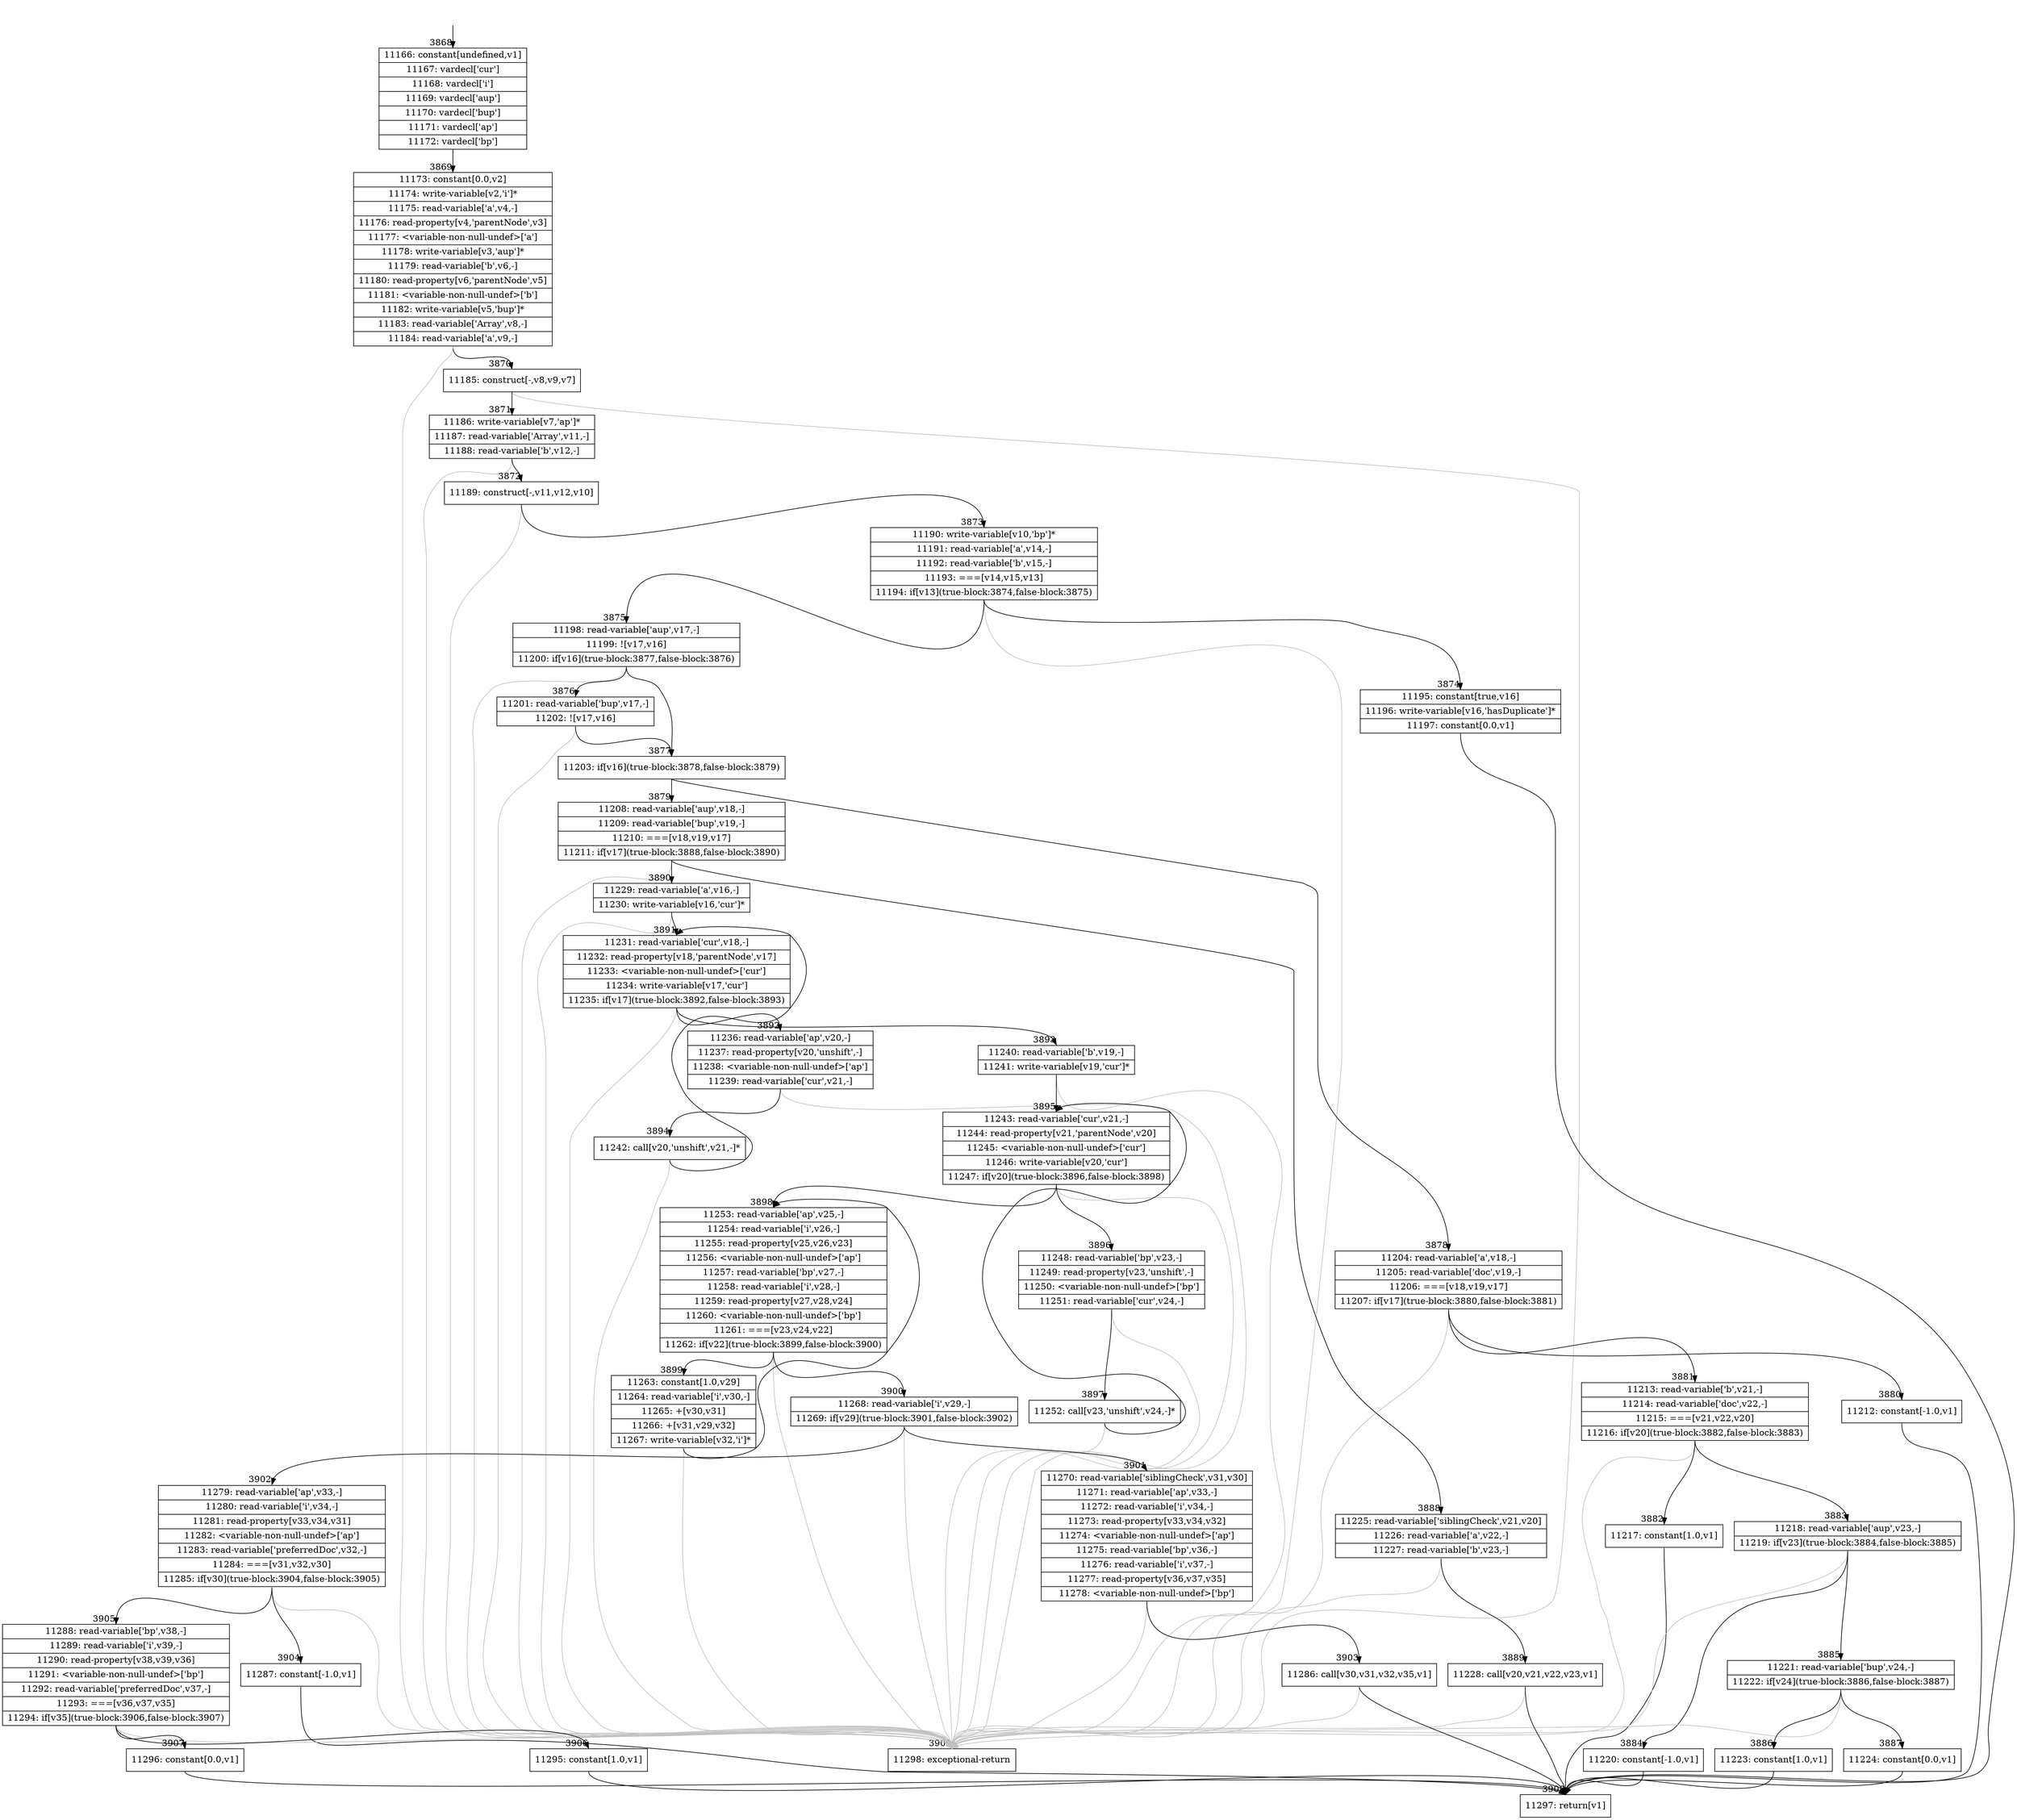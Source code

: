 digraph {
rankdir="TD"
BB_entry257[shape=none,label=""];
BB_entry257 -> BB3868 [tailport=s, headport=n, headlabel="    3868"]
BB3868 [shape=record label="{11166: constant[undefined,v1]|11167: vardecl['cur']|11168: vardecl['i']|11169: vardecl['aup']|11170: vardecl['bup']|11171: vardecl['ap']|11172: vardecl['bp']}" ] 
BB3868 -> BB3869 [tailport=s, headport=n, headlabel="      3869"]
BB3869 [shape=record label="{11173: constant[0.0,v2]|11174: write-variable[v2,'i']*|11175: read-variable['a',v4,-]|11176: read-property[v4,'parentNode',v3]|11177: \<variable-non-null-undef\>['a']|11178: write-variable[v3,'aup']*|11179: read-variable['b',v6,-]|11180: read-property[v6,'parentNode',v5]|11181: \<variable-non-null-undef\>['b']|11182: write-variable[v5,'bup']*|11183: read-variable['Array',v8,-]|11184: read-variable['a',v9,-]}" ] 
BB3869 -> BB3870 [tailport=s, headport=n, headlabel="      3870"]
BB3869 -> BB3909 [tailport=s, headport=n, color=gray, headlabel="      3909"]
BB3870 [shape=record label="{11185: construct[-,v8,v9,v7]}" ] 
BB3870 -> BB3871 [tailport=s, headport=n, headlabel="      3871"]
BB3870 -> BB3909 [tailport=s, headport=n, color=gray]
BB3871 [shape=record label="{11186: write-variable[v7,'ap']*|11187: read-variable['Array',v11,-]|11188: read-variable['b',v12,-]}" ] 
BB3871 -> BB3872 [tailport=s, headport=n, headlabel="      3872"]
BB3871 -> BB3909 [tailport=s, headport=n, color=gray]
BB3872 [shape=record label="{11189: construct[-,v11,v12,v10]}" ] 
BB3872 -> BB3873 [tailport=s, headport=n, headlabel="      3873"]
BB3872 -> BB3909 [tailport=s, headport=n, color=gray]
BB3873 [shape=record label="{11190: write-variable[v10,'bp']*|11191: read-variable['a',v14,-]|11192: read-variable['b',v15,-]|11193: ===[v14,v15,v13]|11194: if[v13](true-block:3874,false-block:3875)}" ] 
BB3873 -> BB3874 [tailport=s, headport=n, headlabel="      3874"]
BB3873 -> BB3875 [tailport=s, headport=n, headlabel="      3875"]
BB3873 -> BB3909 [tailport=s, headport=n, color=gray]
BB3874 [shape=record label="{11195: constant[true,v16]|11196: write-variable[v16,'hasDuplicate']*|11197: constant[0.0,v1]}" ] 
BB3874 -> BB3908 [tailport=s, headport=n, headlabel="      3908"]
BB3875 [shape=record label="{11198: read-variable['aup',v17,-]|11199: ![v17,v16]|11200: if[v16](true-block:3877,false-block:3876)}" ] 
BB3875 -> BB3877 [tailport=s, headport=n, headlabel="      3877"]
BB3875 -> BB3876 [tailport=s, headport=n, headlabel="      3876"]
BB3875 -> BB3909 [tailport=s, headport=n, color=gray]
BB3876 [shape=record label="{11201: read-variable['bup',v17,-]|11202: ![v17,v16]}" ] 
BB3876 -> BB3877 [tailport=s, headport=n]
BB3876 -> BB3909 [tailport=s, headport=n, color=gray]
BB3877 [shape=record label="{11203: if[v16](true-block:3878,false-block:3879)}" ] 
BB3877 -> BB3878 [tailport=s, headport=n, headlabel="      3878"]
BB3877 -> BB3879 [tailport=s, headport=n, headlabel="      3879"]
BB3878 [shape=record label="{11204: read-variable['a',v18,-]|11205: read-variable['doc',v19,-]|11206: ===[v18,v19,v17]|11207: if[v17](true-block:3880,false-block:3881)}" ] 
BB3878 -> BB3880 [tailport=s, headport=n, headlabel="      3880"]
BB3878 -> BB3881 [tailport=s, headport=n, headlabel="      3881"]
BB3878 -> BB3909 [tailport=s, headport=n, color=gray]
BB3879 [shape=record label="{11208: read-variable['aup',v18,-]|11209: read-variable['bup',v19,-]|11210: ===[v18,v19,v17]|11211: if[v17](true-block:3888,false-block:3890)}" ] 
BB3879 -> BB3888 [tailport=s, headport=n, headlabel="      3888"]
BB3879 -> BB3890 [tailport=s, headport=n, headlabel="      3890"]
BB3879 -> BB3909 [tailport=s, headport=n, color=gray]
BB3880 [shape=record label="{11212: constant[-1.0,v1]}" ] 
BB3880 -> BB3908 [tailport=s, headport=n]
BB3881 [shape=record label="{11213: read-variable['b',v21,-]|11214: read-variable['doc',v22,-]|11215: ===[v21,v22,v20]|11216: if[v20](true-block:3882,false-block:3883)}" ] 
BB3881 -> BB3882 [tailport=s, headport=n, headlabel="      3882"]
BB3881 -> BB3883 [tailport=s, headport=n, headlabel="      3883"]
BB3881 -> BB3909 [tailport=s, headport=n, color=gray]
BB3882 [shape=record label="{11217: constant[1.0,v1]}" ] 
BB3882 -> BB3908 [tailport=s, headport=n]
BB3883 [shape=record label="{11218: read-variable['aup',v23,-]|11219: if[v23](true-block:3884,false-block:3885)}" ] 
BB3883 -> BB3884 [tailport=s, headport=n, headlabel="      3884"]
BB3883 -> BB3885 [tailport=s, headport=n, headlabel="      3885"]
BB3883 -> BB3909 [tailport=s, headport=n, color=gray]
BB3884 [shape=record label="{11220: constant[-1.0,v1]}" ] 
BB3884 -> BB3908 [tailport=s, headport=n]
BB3885 [shape=record label="{11221: read-variable['bup',v24,-]|11222: if[v24](true-block:3886,false-block:3887)}" ] 
BB3885 -> BB3886 [tailport=s, headport=n, headlabel="      3886"]
BB3885 -> BB3887 [tailport=s, headport=n, headlabel="      3887"]
BB3885 -> BB3909 [tailport=s, headport=n, color=gray]
BB3886 [shape=record label="{11223: constant[1.0,v1]}" ] 
BB3886 -> BB3908 [tailport=s, headport=n]
BB3887 [shape=record label="{11224: constant[0.0,v1]}" ] 
BB3887 -> BB3908 [tailport=s, headport=n]
BB3888 [shape=record label="{11225: read-variable['siblingCheck',v21,v20]|11226: read-variable['a',v22,-]|11227: read-variable['b',v23,-]}" ] 
BB3888 -> BB3889 [tailport=s, headport=n, headlabel="      3889"]
BB3888 -> BB3909 [tailport=s, headport=n, color=gray]
BB3889 [shape=record label="{11228: call[v20,v21,v22,v23,v1]}" ] 
BB3889 -> BB3908 [tailport=s, headport=n]
BB3889 -> BB3909 [tailport=s, headport=n, color=gray]
BB3890 [shape=record label="{11229: read-variable['a',v16,-]|11230: write-variable[v16,'cur']*}" ] 
BB3890 -> BB3891 [tailport=s, headport=n, headlabel="      3891"]
BB3890 -> BB3909 [tailport=s, headport=n, color=gray]
BB3891 [shape=record label="{11231: read-variable['cur',v18,-]|11232: read-property[v18,'parentNode',v17]|11233: \<variable-non-null-undef\>['cur']|11234: write-variable[v17,'cur']|11235: if[v17](true-block:3892,false-block:3893)}" ] 
BB3891 -> BB3892 [tailport=s, headport=n, headlabel="      3892"]
BB3891 -> BB3893 [tailport=s, headport=n, headlabel="      3893"]
BB3891 -> BB3909 [tailport=s, headport=n, color=gray]
BB3892 [shape=record label="{11236: read-variable['ap',v20,-]|11237: read-property[v20,'unshift',-]|11238: \<variable-non-null-undef\>['ap']|11239: read-variable['cur',v21,-]}" ] 
BB3892 -> BB3894 [tailport=s, headport=n, headlabel="      3894"]
BB3892 -> BB3909 [tailport=s, headport=n, color=gray]
BB3893 [shape=record label="{11240: read-variable['b',v19,-]|11241: write-variable[v19,'cur']*}" ] 
BB3893 -> BB3895 [tailport=s, headport=n, headlabel="      3895"]
BB3893 -> BB3909 [tailport=s, headport=n, color=gray]
BB3894 [shape=record label="{11242: call[v20,'unshift',v21,-]*}" ] 
BB3894 -> BB3891 [tailport=s, headport=n]
BB3894 -> BB3909 [tailport=s, headport=n, color=gray]
BB3895 [shape=record label="{11243: read-variable['cur',v21,-]|11244: read-property[v21,'parentNode',v20]|11245: \<variable-non-null-undef\>['cur']|11246: write-variable[v20,'cur']|11247: if[v20](true-block:3896,false-block:3898)}" ] 
BB3895 -> BB3896 [tailport=s, headport=n, headlabel="      3896"]
BB3895 -> BB3898 [tailport=s, headport=n, headlabel="      3898"]
BB3895 -> BB3909 [tailport=s, headport=n, color=gray]
BB3896 [shape=record label="{11248: read-variable['bp',v23,-]|11249: read-property[v23,'unshift',-]|11250: \<variable-non-null-undef\>['bp']|11251: read-variable['cur',v24,-]}" ] 
BB3896 -> BB3897 [tailport=s, headport=n, headlabel="      3897"]
BB3896 -> BB3909 [tailport=s, headport=n, color=gray]
BB3897 [shape=record label="{11252: call[v23,'unshift',v24,-]*}" ] 
BB3897 -> BB3895 [tailport=s, headport=n]
BB3897 -> BB3909 [tailport=s, headport=n, color=gray]
BB3898 [shape=record label="{11253: read-variable['ap',v25,-]|11254: read-variable['i',v26,-]|11255: read-property[v25,v26,v23]|11256: \<variable-non-null-undef\>['ap']|11257: read-variable['bp',v27,-]|11258: read-variable['i',v28,-]|11259: read-property[v27,v28,v24]|11260: \<variable-non-null-undef\>['bp']|11261: ===[v23,v24,v22]|11262: if[v22](true-block:3899,false-block:3900)}" ] 
BB3898 -> BB3899 [tailport=s, headport=n, headlabel="      3899"]
BB3898 -> BB3900 [tailport=s, headport=n, headlabel="      3900"]
BB3898 -> BB3909 [tailport=s, headport=n, color=gray]
BB3899 [shape=record label="{11263: constant[1.0,v29]|11264: read-variable['i',v30,-]|11265: +[v30,v31]|11266: +[v31,v29,v32]|11267: write-variable[v32,'i']*}" ] 
BB3899 -> BB3898 [tailport=s, headport=n]
BB3899 -> BB3909 [tailport=s, headport=n, color=gray]
BB3900 [shape=record label="{11268: read-variable['i',v29,-]|11269: if[v29](true-block:3901,false-block:3902)}" ] 
BB3900 -> BB3901 [tailport=s, headport=n, headlabel="      3901"]
BB3900 -> BB3902 [tailport=s, headport=n, headlabel="      3902"]
BB3900 -> BB3909 [tailport=s, headport=n, color=gray]
BB3901 [shape=record label="{11270: read-variable['siblingCheck',v31,v30]|11271: read-variable['ap',v33,-]|11272: read-variable['i',v34,-]|11273: read-property[v33,v34,v32]|11274: \<variable-non-null-undef\>['ap']|11275: read-variable['bp',v36,-]|11276: read-variable['i',v37,-]|11277: read-property[v36,v37,v35]|11278: \<variable-non-null-undef\>['bp']}" ] 
BB3901 -> BB3903 [tailport=s, headport=n, headlabel="      3903"]
BB3901 -> BB3909 [tailport=s, headport=n, color=gray]
BB3902 [shape=record label="{11279: read-variable['ap',v33,-]|11280: read-variable['i',v34,-]|11281: read-property[v33,v34,v31]|11282: \<variable-non-null-undef\>['ap']|11283: read-variable['preferredDoc',v32,-]|11284: ===[v31,v32,v30]|11285: if[v30](true-block:3904,false-block:3905)}" ] 
BB3902 -> BB3904 [tailport=s, headport=n, headlabel="      3904"]
BB3902 -> BB3905 [tailport=s, headport=n, headlabel="      3905"]
BB3902 -> BB3909 [tailport=s, headport=n, color=gray]
BB3903 [shape=record label="{11286: call[v30,v31,v32,v35,v1]}" ] 
BB3903 -> BB3908 [tailport=s, headport=n]
BB3903 -> BB3909 [tailport=s, headport=n, color=gray]
BB3904 [shape=record label="{11287: constant[-1.0,v1]}" ] 
BB3904 -> BB3908 [tailport=s, headport=n]
BB3905 [shape=record label="{11288: read-variable['bp',v38,-]|11289: read-variable['i',v39,-]|11290: read-property[v38,v39,v36]|11291: \<variable-non-null-undef\>['bp']|11292: read-variable['preferredDoc',v37,-]|11293: ===[v36,v37,v35]|11294: if[v35](true-block:3906,false-block:3907)}" ] 
BB3905 -> BB3906 [tailport=s, headport=n, headlabel="      3906"]
BB3905 -> BB3907 [tailport=s, headport=n, headlabel="      3907"]
BB3905 -> BB3909 [tailport=s, headport=n, color=gray]
BB3906 [shape=record label="{11295: constant[1.0,v1]}" ] 
BB3906 -> BB3908 [tailport=s, headport=n]
BB3907 [shape=record label="{11296: constant[0.0,v1]}" ] 
BB3907 -> BB3908 [tailport=s, headport=n]
BB3908 [shape=record label="{11297: return[v1]}" ] 
BB3909 [shape=record label="{11298: exceptional-return}" ] 
}
